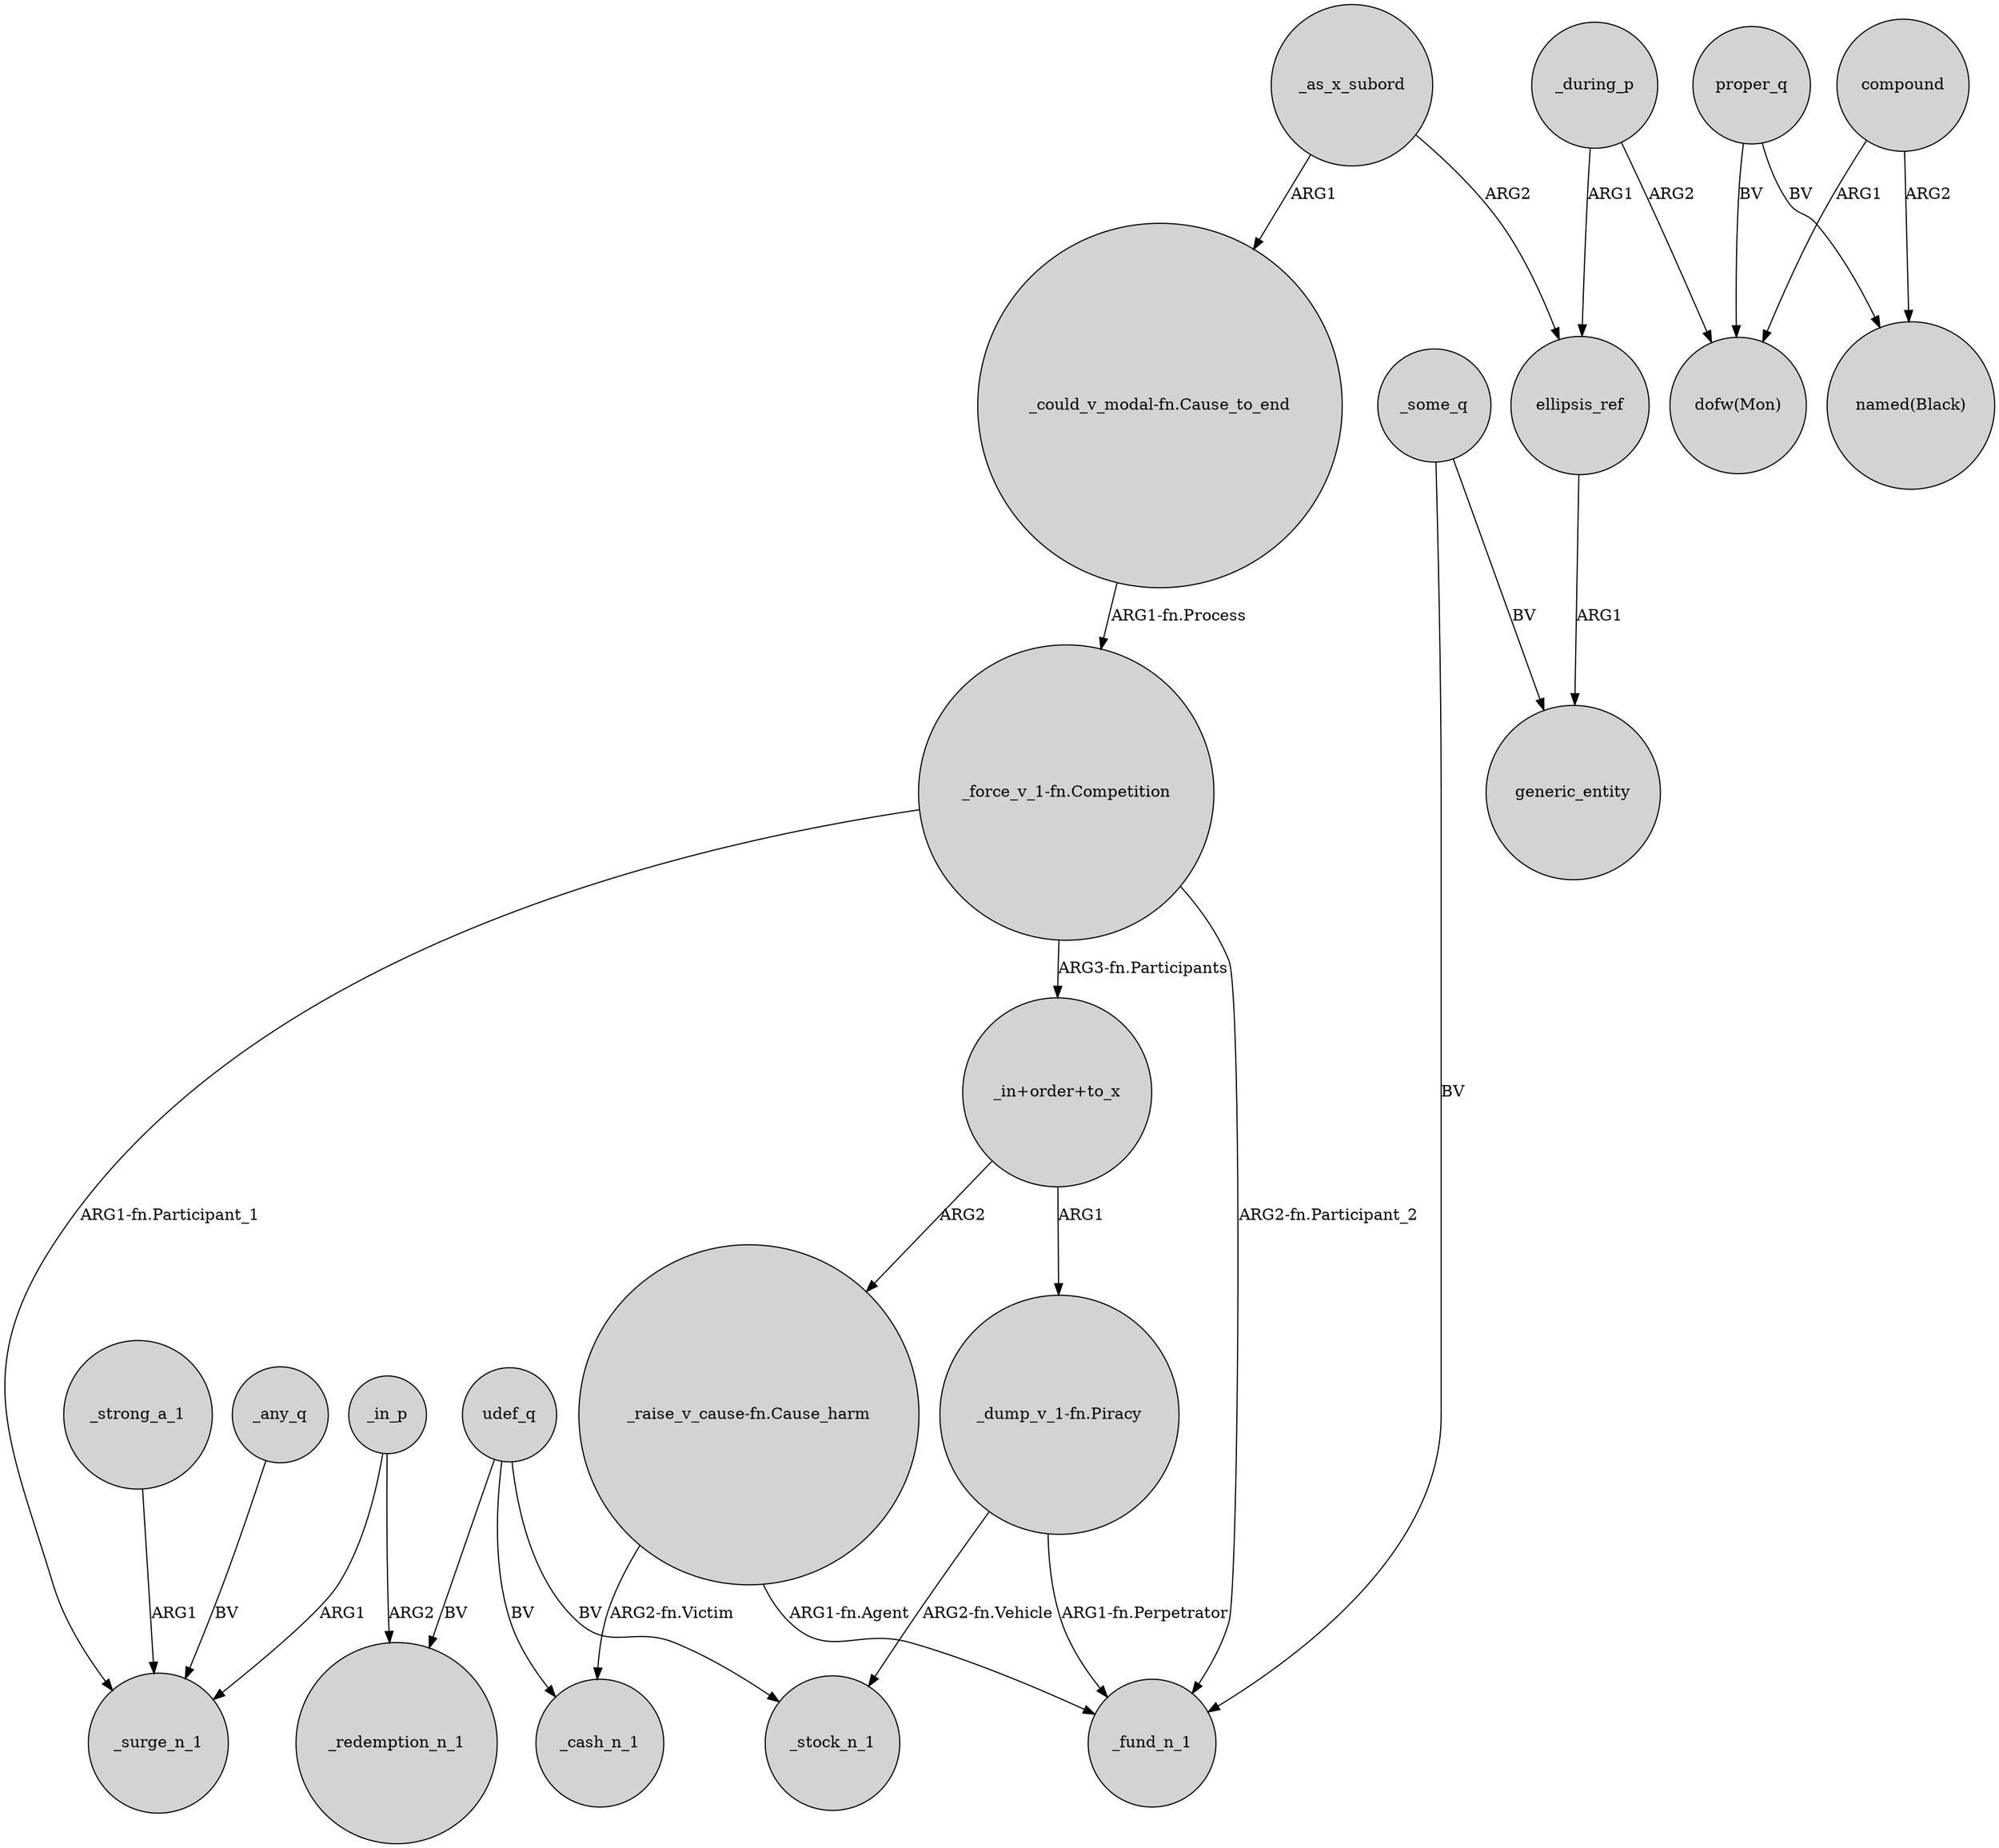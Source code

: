 digraph {
	node [shape=circle style=filled]
	_some_q -> _fund_n_1 [label=BV]
	_strong_a_1 -> _surge_n_1 [label=ARG1]
	udef_q -> _cash_n_1 [label=BV]
	"_dump_v_1-fn.Piracy" -> _stock_n_1 [label="ARG2-fn.Vehicle"]
	udef_q -> _redemption_n_1 [label=BV]
	"_in+order+to_x" -> "_dump_v_1-fn.Piracy" [label=ARG1]
	"_force_v_1-fn.Competition" -> _surge_n_1 [label="ARG1-fn.Participant_1"]
	proper_q -> "dofw(Mon)" [label=BV]
	"_force_v_1-fn.Competition" -> "_in+order+to_x" [label="ARG3-fn.Participants"]
	_as_x_subord -> "_could_v_modal-fn.Cause_to_end" [label=ARG1]
	"_could_v_modal-fn.Cause_to_end" -> "_force_v_1-fn.Competition" [label="ARG1-fn.Process"]
	_during_p -> "dofw(Mon)" [label=ARG2]
	ellipsis_ref -> generic_entity [label=ARG1]
	_some_q -> generic_entity [label=BV]
	"_raise_v_cause-fn.Cause_harm" -> _fund_n_1 [label="ARG1-fn.Agent"]
	udef_q -> _stock_n_1 [label=BV]
	_any_q -> _surge_n_1 [label=BV]
	compound -> "named(Black)" [label=ARG2]
	proper_q -> "named(Black)" [label=BV]
	_in_p -> _surge_n_1 [label=ARG1]
	"_dump_v_1-fn.Piracy" -> _fund_n_1 [label="ARG1-fn.Perpetrator"]
	compound -> "dofw(Mon)" [label=ARG1]
	_during_p -> ellipsis_ref [label=ARG1]
	"_raise_v_cause-fn.Cause_harm" -> _cash_n_1 [label="ARG2-fn.Victim"]
	"_force_v_1-fn.Competition" -> _fund_n_1 [label="ARG2-fn.Participant_2"]
	"_in+order+to_x" -> "_raise_v_cause-fn.Cause_harm" [label=ARG2]
	_in_p -> _redemption_n_1 [label=ARG2]
	_as_x_subord -> ellipsis_ref [label=ARG2]
}
